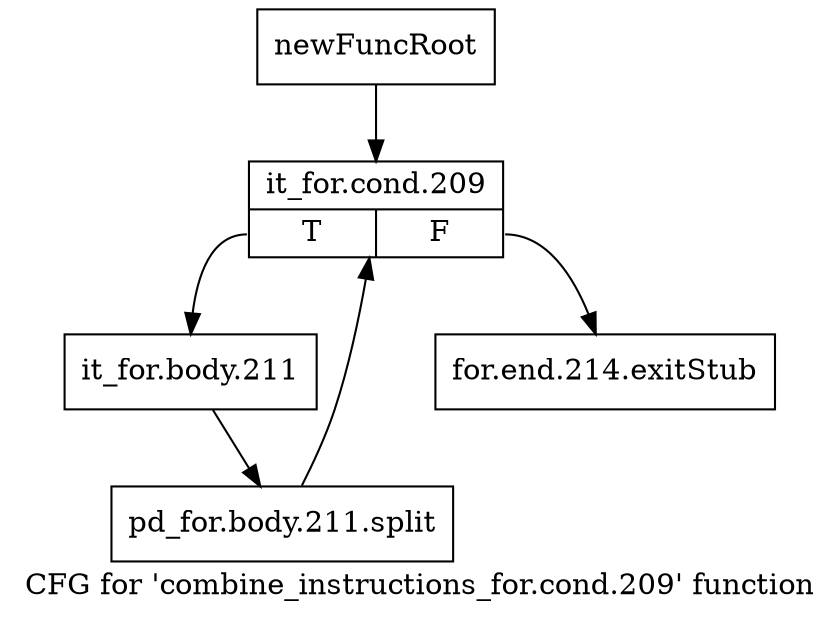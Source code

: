 digraph "CFG for 'combine_instructions_for.cond.209' function" {
	label="CFG for 'combine_instructions_for.cond.209' function";

	Node0xa5c1c20 [shape=record,label="{newFuncRoot}"];
	Node0xa5c1c20 -> Node0xa5c69a0;
	Node0xa5c6950 [shape=record,label="{for.end.214.exitStub}"];
	Node0xa5c69a0 [shape=record,label="{it_for.cond.209|{<s0>T|<s1>F}}"];
	Node0xa5c69a0:s0 -> Node0xa5c6e40;
	Node0xa5c69a0:s1 -> Node0xa5c6950;
	Node0xa5c6e40 [shape=record,label="{it_for.body.211}"];
	Node0xa5c6e40 -> Node0xf22d4c0;
	Node0xf22d4c0 [shape=record,label="{pd_for.body.211.split}"];
	Node0xf22d4c0 -> Node0xa5c69a0;
}
